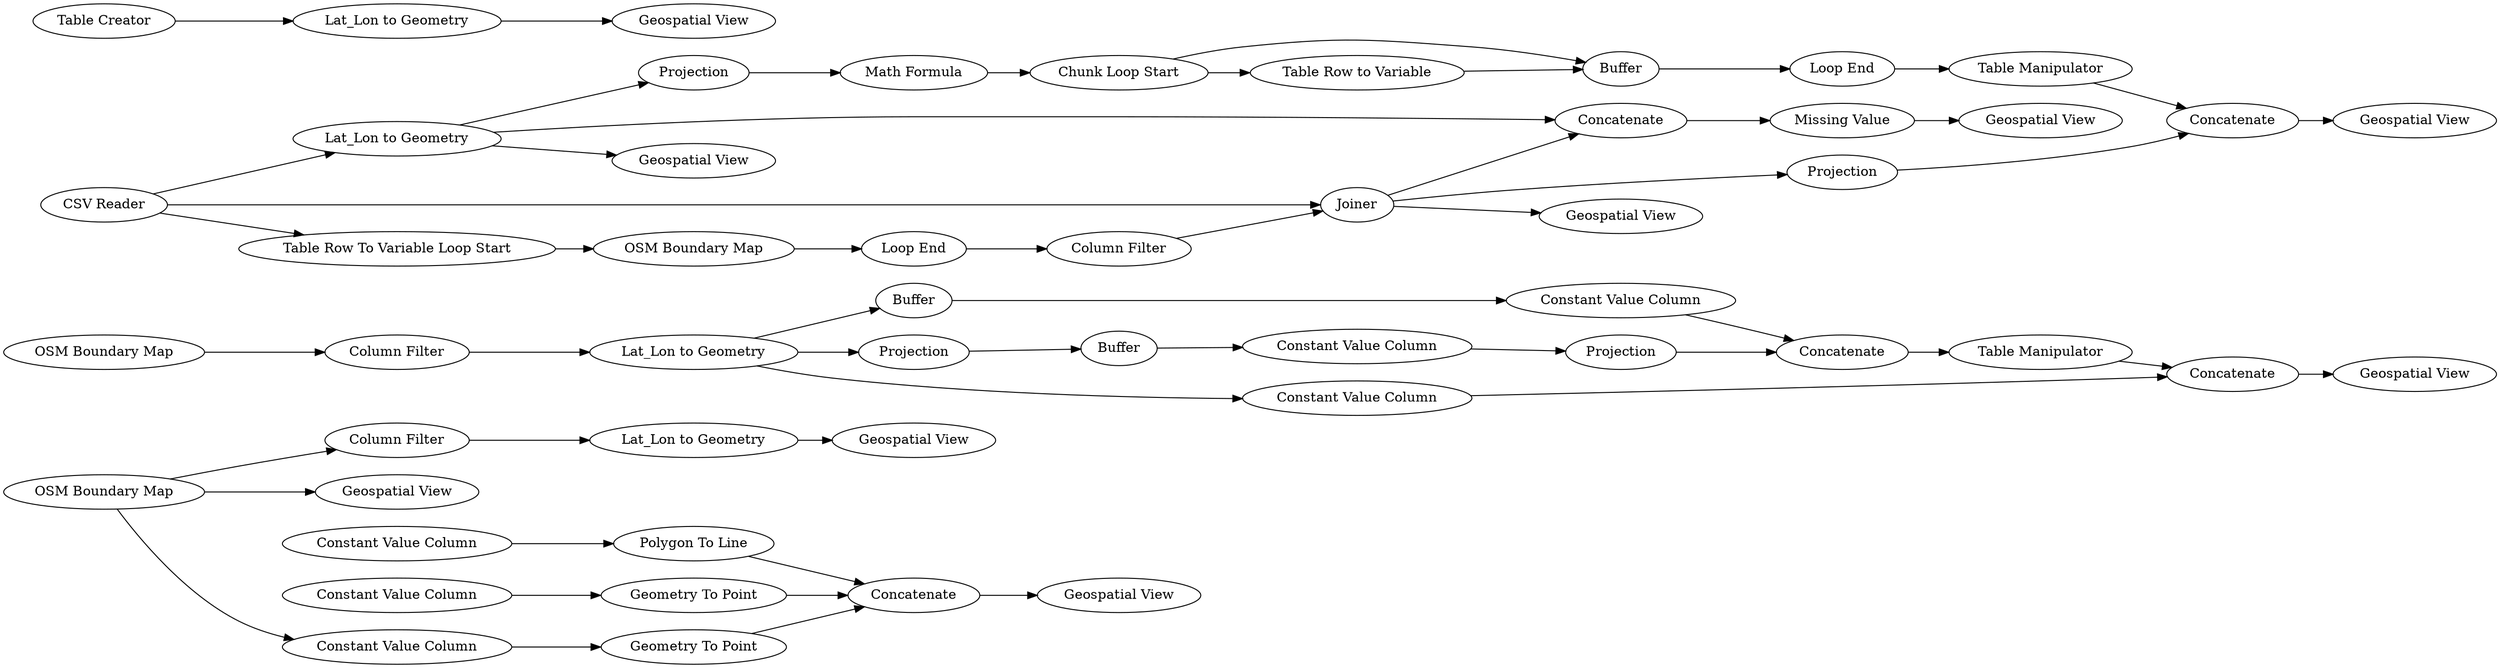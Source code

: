 digraph {
	"5356638242869404745_1927" [label="Geometry To Point"]
	"5971917029316979303_1937" [label="Column Filter"]
	"-7635239102132426308_1883" [label="Column Filter"]
	"-7635239102132426308_1879" [label="CSV Reader"]
	"-7635239102132426308_1888" [label="Lat_Lon to Geometry"]
	"-7635239102132426308_1882" [label="Loop End"]
	"-7635239102132426308_1911" [label=Projection]
	"5356638242869404745_1864" [label="Constant Value Column"]
	"5971917029316979303_1955" [label="Constant Value Column"]
	"5971917029316979303_1936" [label="Lat_Lon to Geometry"]
	"5971917029316979303_1949" [label="Table Manipulator"]
	"5971917029316979303_1948" [label=Concatenate]
	"5971917029316979303_1951" [label=Projection]
	"5356638242869404745_1863" [label="Constant Value Column"]
	"-7635239102132426308_1912" [label=Concatenate]
	"-7635239102132426308_1913" [label="Geospatial View"]
	"5971917029316979303_1954" [label="Constant Value Column"]
	"-7635239102132426308_1919" [label="Geospatial View"]
	"-7635239102132426308_1842" [label="OSM Boundary Map"]
	"-7635239102132426308_1907" [label=Projection]
	"-3665200488299530431_1900" [label=Buffer]
	"5356638242869404745_1926" [label="Polygon To Line"]
	"-7635239102132426308_1857" [label="Geospatial View"]
	"-3665200488299530431_1898" [label="Chunk Loop Start"]
	"-7635239102132426308_1855" [label="Column Filter"]
	"-7635239102132426308_1884" [label=Joiner]
	"5356638242869404745_1865" [label="Constant Value Column"]
	"-7635239102132426308_1906" [label="Math Formula"]
	"-7635239102132426308_1952" [label="Geospatial View"]
	"-7635239102132426308_1880" [label="Table Row To Variable Loop Start"]
	"-3665200488299530431_1899" [label="Table Row to Variable"]
	"-3665200488299530431_1897" [label="Loop End"]
	"-7635239102132426308_1881" [label="OSM Boundary Map"]
	"-7635239102132426308_1918" [label="Geospatial View"]
	"-7635239102132426308_1916" [label="Missing Value"]
	"-7635239102132426308_1939" [label="OSM Boundary Map"]
	"-7635239102132426308_1886" [label="Geospatial View"]
	"-7635239102132426308_1854" [label="Geospatial View"]
	"5356638242869404745_1928" [label="Geometry To Point"]
	"-7635239102132426308_1845" [label="Lat_Lon to Geometry"]
	"5971917029316979303_1940" [label=Buffer]
	"-7635239102132426308_1846" [label="Geospatial View"]
	"-7635239102132426308_1908" [label=Concatenate]
	"-7635239102132426308_1844" [label="Table Creator"]
	"5356638242869404745_1861" [label=Concatenate]
	"5971917029316979303_1947" [label=Projection]
	"5971917029316979303_1945" [label=Buffer]
	"5971917029316979303_1950" [label=Concatenate]
	"-7635239102132426308_1909" [label="Table Manipulator"]
	"-7635239102132426308_1929" [label="Geospatial View"]
	"5971917029316979303_1953" [label="Constant Value Column"]
	"-7635239102132426308_1856" [label="Lat_Lon to Geometry"]
	"5971917029316979303_1947" -> "5971917029316979303_1945"
	"5356638242869404745_1861" -> "-7635239102132426308_1929"
	"5356638242869404745_1863" -> "5356638242869404745_1928"
	"-7635239102132426308_1911" -> "-7635239102132426308_1906"
	"-7635239102132426308_1884" -> "-7635239102132426308_1912"
	"-7635239102132426308_1842" -> "5356638242869404745_1863"
	"-7635239102132426308_1888" -> "-7635239102132426308_1919"
	"-7635239102132426308_1906" -> "-3665200488299530431_1898"
	"-7635239102132426308_1884" -> "-7635239102132426308_1918"
	"5971917029316979303_1954" -> "5971917029316979303_1948"
	"-7635239102132426308_1884" -> "-7635239102132426308_1907"
	"-7635239102132426308_1879" -> "-7635239102132426308_1880"
	"-7635239102132426308_1888" -> "-7635239102132426308_1912"
	"5356638242869404745_1928" -> "5356638242869404745_1861"
	"-3665200488299530431_1898" -> "-3665200488299530431_1899"
	"5971917029316979303_1940" -> "5971917029316979303_1954"
	"-3665200488299530431_1899" -> "-3665200488299530431_1900"
	"-7635239102132426308_1908" -> "-7635239102132426308_1886"
	"-7635239102132426308_1845" -> "-7635239102132426308_1846"
	"5356638242869404745_1864" -> "5356638242869404745_1927"
	"5971917029316979303_1953" -> "5971917029316979303_1950"
	"5971917029316979303_1936" -> "5971917029316979303_1940"
	"-7635239102132426308_1879" -> "-7635239102132426308_1888"
	"5971917029316979303_1955" -> "5971917029316979303_1951"
	"-3665200488299530431_1897" -> "-7635239102132426308_1909"
	"-7635239102132426308_1888" -> "-7635239102132426308_1911"
	"5971917029316979303_1937" -> "5971917029316979303_1936"
	"-7635239102132426308_1912" -> "-7635239102132426308_1916"
	"-7635239102132426308_1881" -> "-7635239102132426308_1882"
	"-7635239102132426308_1883" -> "-7635239102132426308_1884"
	"-7635239102132426308_1842" -> "-7635239102132426308_1857"
	"-7635239102132426308_1880" -> "-7635239102132426308_1881"
	"-7635239102132426308_1909" -> "-7635239102132426308_1908"
	"5356638242869404745_1927" -> "5356638242869404745_1861"
	"-3665200488299530431_1900" -> "-3665200488299530431_1897"
	"5356638242869404745_1865" -> "5356638242869404745_1926"
	"5971917029316979303_1949" -> "5971917029316979303_1950"
	"5971917029316979303_1945" -> "5971917029316979303_1955"
	"-7635239102132426308_1939" -> "5971917029316979303_1937"
	"-7635239102132426308_1882" -> "-7635239102132426308_1883"
	"-7635239102132426308_1842" -> "-7635239102132426308_1855"
	"5971917029316979303_1936" -> "5971917029316979303_1947"
	"-7635239102132426308_1856" -> "-7635239102132426308_1854"
	"-7635239102132426308_1855" -> "-7635239102132426308_1856"
	"5356638242869404745_1926" -> "5356638242869404745_1861"
	"5971917029316979303_1948" -> "5971917029316979303_1949"
	"-3665200488299530431_1898" -> "-3665200488299530431_1900"
	"-7635239102132426308_1844" -> "-7635239102132426308_1845"
	"5971917029316979303_1951" -> "5971917029316979303_1948"
	"-7635239102132426308_1879" -> "-7635239102132426308_1884"
	"5971917029316979303_1950" -> "-7635239102132426308_1952"
	"-7635239102132426308_1916" -> "-7635239102132426308_1913"
	"-7635239102132426308_1907" -> "-7635239102132426308_1908"
	"5971917029316979303_1936" -> "5971917029316979303_1953"
	rankdir=LR
}
